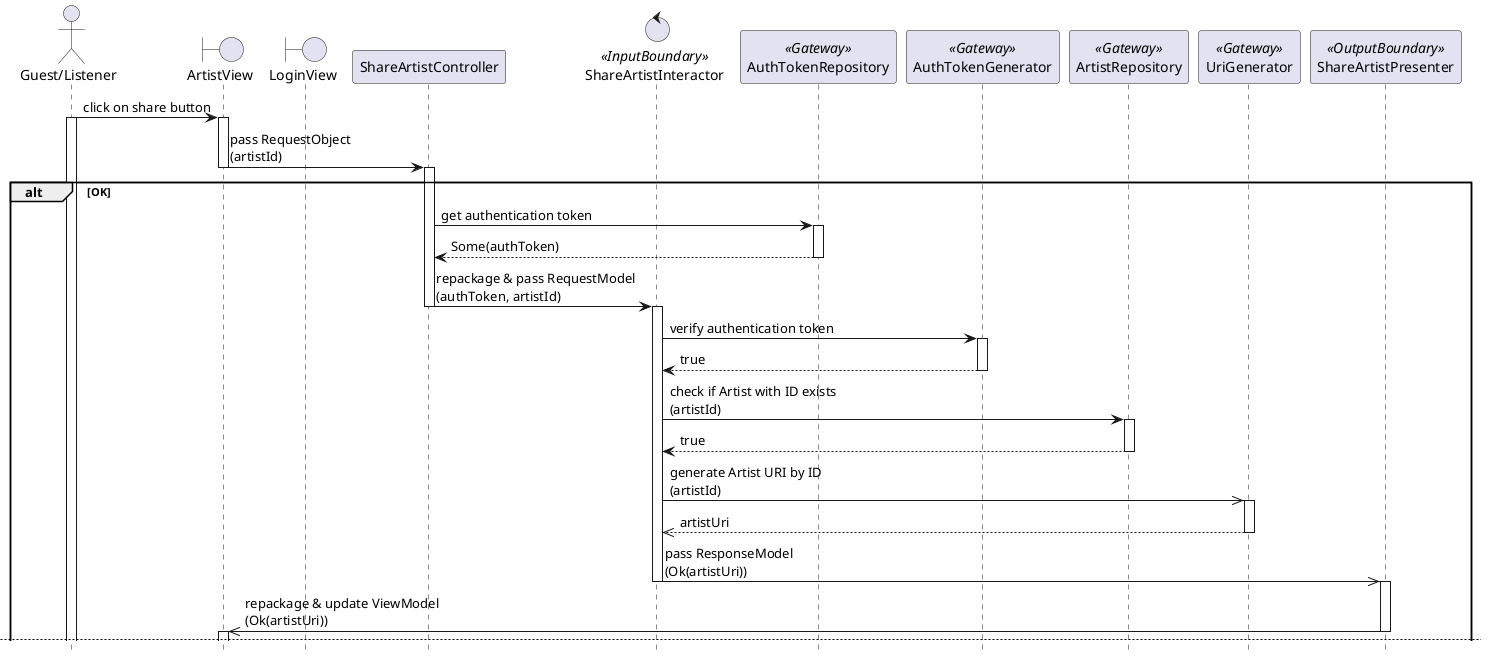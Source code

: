 @startuml

hide footbox
skinparam BackgroundColor transparent

actor "Guest/Listener"
boundary ArtistView
boundary LoginView
participant ShareArtistController
control ShareArtistInteractor <<InputBoundary>>
participant AuthTokenRepository <<Gateway>>
participant AuthTokenGenerator <<Gateway>>
participant ArtistRepository <<Gateway>>
participant UriGenerator <<Gateway>>
participant ShareArtistPresenter <<OutputBoundary>>

"Guest/Listener" -> ArtistView: click on share button
activate "Guest/Listener"
activate ArtistView

ArtistView -> ShareArtistController: pass RequestObject\n(artistId)
deactivate ArtistView
activate ShareArtistController

alt OK
    ShareArtistController -> AuthTokenRepository: get authentication token
    activate AuthTokenRepository
    return Some(authToken)
    deactivate AuthTokenRepository

    ShareArtistController -> ShareArtistInteractor: repackage & pass RequestModel\n(authToken, artistId)
    deactivate ShareArtistController
    activate ShareArtistInteractor

    ShareArtistInteractor -> AuthTokenGenerator: verify authentication token
    activate AuthTokenGenerator
    return true
    deactivate AuthTokenGenerator

    ShareArtistInteractor -> ArtistRepository: check if Artist with ID exists\n(artistId)
    activate ArtistRepository
    return true
    deactivate ArtistRepository

    ShareArtistInteractor ->> UriGenerator: generate Artist URI by ID\n(artistId)
    activate UriGenerator
    return artistUri
    deactivate UriGenerator

    ShareArtistInteractor ->> ShareArtistPresenter: pass ResponseModel\n(Ok(artistUri))
    deactivate ShareArtistInteractor
    activate ShareArtistPresenter

    ShareArtistPresenter ->> ArtistView: repackage & update ViewModel\n(Ok(artistUri))
    deactivate ShareArtistPresenter
    activate ArtistView

    newpage

else Error: Authentication token not found
    ShareArtistController -> AuthTokenRepository: get authentication token
    activate ShareArtistController
    activate AuthTokenRepository
    return None
    deactivate AuthTokenRepository

    ShareArtistController -> LoginView: redirect
    deactivate ShareArtistController
    activate LoginView

    LoginView -> "Guest/Listener": see the result of the interaction
    deactivate LoginView
    deactivate "Guest/Listener"

else Error: Authentication token invalid
    ShareArtistController -> AuthTokenRepository: get authentication token
    activate ShareArtistController
    activate AuthTokenRepository
    return Some(authToken)
    deactivate AuthTokenRepository

    ShareArtistController -> ShareArtistInteractor: repackage & pass RequestModel\n(authToken, artistId)
    deactivate ShareArtistController
    activate ShareArtistInteractor

    ShareArtistInteractor -> AuthTokenGenerator: verify authentication token
    activate AuthTokenGenerator
    return false
    deactivate AuthTokenGenerator

    ShareArtistInteractor ->> ShareArtistPresenter: pass ResponseModel\n(Err(AuthTokenInvalid))
    deactivate ShareArtistInteractor
    activate ShareArtistPresenter

    ShareArtistPresenter ->> ArtistView: repackage & update ViewModel\n(Err(AuthTokenInvalid))
    deactivate ShareArtistPresenter

    ArtistView -> LoginView: redirect
    deactivate ArtistView
    activate LoginView

    LoginView -> "Guest/Listener": see the result of the interaction
    deactivate LoginView
    deactivate "Guest/Listener"
    newpage

else Error: Artist not found
    ShareArtistController -> AuthTokenRepository: get authentication token
    activate ShareArtistController
    activate AuthTokenRepository
    return Some(authToken)
    deactivate AuthTokenRepository

    ShareArtistController -> ShareArtistInteractor: repackage & pass RequestModel\n(authToken, artistId)
    deactivate ShareArtistController
    activate ShareArtistInteractor

    ShareArtistInteractor -> AuthTokenGenerator: verify authentication token
    activate AuthTokenGenerator
    return true
    deactivate AuthTokenGenerator

    ShareArtistInteractor -> ArtistRepository: check if Artist with ID exists\n(artistId)
    activate ArtistRepository
    return false
    deactivate ArtistRepository

    ShareArtistInteractor ->> ShareArtistPresenter: pass ResponseModel\n(Err(ArtistNotFound))
    deactivate ShareArtistInteractor

end
    
@enduml
